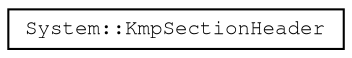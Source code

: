 digraph "Graphical Class Hierarchy"
{
 // LATEX_PDF_SIZE
  edge [fontname="FreeMono",fontsize="10",labelfontname="FreeMono",labelfontsize="10"];
  node [fontname="FreeMono",fontsize="10",shape=record];
  rankdir="LR";
  Node0 [label="System::KmpSectionHeader",height=0.2,width=0.4,color="black", fillcolor="white", style="filled",URL="$struct_system_1_1_kmp_section_header.html",tooltip=" "];
}
